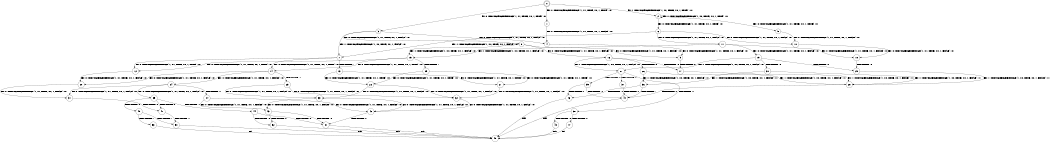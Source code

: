 digraph BCG {
size = "7, 10.5";
center = TRUE;
node [shape = circle];
0 [peripheries = 2];
0 -> 1 [label = "EX !0 !ATOMIC_EXCH_BRANCH (1, +1, TRUE, +0, 1, TRUE) !:0:"];
0 -> 2 [label = "EX !1 !ATOMIC_EXCH_BRANCH (1, +0, TRUE, +0, 1, TRUE) !:0:"];
0 -> 3 [label = "EX !0 !ATOMIC_EXCH_BRANCH (1, +1, TRUE, +0, 1, TRUE) !:0:"];
1 -> 4 [label = "EX !0 !ATOMIC_EXCH_BRANCH (1, +1, TRUE, +0, 1, FALSE) !:0:"];
2 -> 5 [label = "EX !0 !ATOMIC_EXCH_BRANCH (1, +1, TRUE, +0, 1, TRUE) !:0:"];
2 -> 6 [label = "EX !0 !ATOMIC_EXCH_BRANCH (1, +1, TRUE, +0, 1, TRUE) !:0:"];
2 -> 2 [label = "EX !1 !ATOMIC_EXCH_BRANCH (1, +0, TRUE, +0, 1, TRUE) !:0:"];
3 -> 4 [label = "EX !0 !ATOMIC_EXCH_BRANCH (1, +1, TRUE, +0, 1, FALSE) !:0:"];
3 -> 7 [label = "EX !1 !ATOMIC_EXCH_BRANCH (1, +0, TRUE, +0, 1, FALSE) !:0:"];
3 -> 8 [label = "EX !0 !ATOMIC_EXCH_BRANCH (1, +1, TRUE, +0, 1, FALSE) !:0:"];
4 -> 9 [label = "EX !0 !ATOMIC_EXCH_BRANCH (1, +1, TRUE, +0, 1, FALSE) !:0:"];
5 -> 10 [label = "EX !0 !ATOMIC_EXCH_BRANCH (1, +1, TRUE, +0, 1, FALSE) !:0:"];
6 -> 10 [label = "EX !0 !ATOMIC_EXCH_BRANCH (1, +1, TRUE, +0, 1, FALSE) !:0:"];
6 -> 7 [label = "EX !1 !ATOMIC_EXCH_BRANCH (1, +0, TRUE, +0, 1, FALSE) !:0:"];
6 -> 11 [label = "EX !0 !ATOMIC_EXCH_BRANCH (1, +1, TRUE, +0, 1, FALSE) !:0:"];
7 -> 12 [label = "EX !0 !ATOMIC_EXCH_BRANCH (1, +1, TRUE, +0, 1, TRUE) !:0:"];
7 -> 13 [label = "TERMINATE !1"];
7 -> 14 [label = "EX !0 !ATOMIC_EXCH_BRANCH (1, +1, TRUE, +0, 1, TRUE) !:0:"];
8 -> 9 [label = "EX !0 !ATOMIC_EXCH_BRANCH (1, +1, TRUE, +0, 1, FALSE) !:0:"];
8 -> 15 [label = "EX !1 !ATOMIC_EXCH_BRANCH (1, +0, TRUE, +0, 1, FALSE) !:0:"];
8 -> 16 [label = "EX !0 !ATOMIC_EXCH_BRANCH (1, +1, TRUE, +0, 1, FALSE) !:0:"];
9 -> 17 [label = "TERMINATE !0"];
10 -> 18 [label = "EX !0 !ATOMIC_EXCH_BRANCH (1, +1, TRUE, +0, 1, FALSE) !:0:"];
11 -> 18 [label = "EX !0 !ATOMIC_EXCH_BRANCH (1, +1, TRUE, +0, 1, FALSE) !:0:"];
11 -> 15 [label = "EX !1 !ATOMIC_EXCH_BRANCH (1, +0, TRUE, +0, 1, FALSE) !:0:"];
11 -> 19 [label = "EX !0 !ATOMIC_EXCH_BRANCH (1, +1, TRUE, +0, 1, FALSE) !:0:"];
12 -> 20 [label = "EX !0 !ATOMIC_EXCH_BRANCH (1, +1, TRUE, +0, 1, FALSE) !:0:"];
13 -> 21 [label = "EX !0 !ATOMIC_EXCH_BRANCH (1, +1, TRUE, +0, 1, TRUE) !:0:"];
13 -> 22 [label = "EX !0 !ATOMIC_EXCH_BRANCH (1, +1, TRUE, +0, 1, TRUE) !:0:"];
14 -> 20 [label = "EX !0 !ATOMIC_EXCH_BRANCH (1, +1, TRUE, +0, 1, FALSE) !:0:"];
14 -> 23 [label = "TERMINATE !1"];
14 -> 24 [label = "EX !0 !ATOMIC_EXCH_BRANCH (1, +1, TRUE, +0, 1, FALSE) !:0:"];
15 -> 12 [label = "EX !0 !ATOMIC_EXCH_BRANCH (1, +1, TRUE, +0, 1, TRUE) !:0:"];
15 -> 25 [label = "TERMINATE !1"];
15 -> 14 [label = "EX !0 !ATOMIC_EXCH_BRANCH (1, +1, TRUE, +0, 1, TRUE) !:0:"];
16 -> 17 [label = "TERMINATE !0"];
16 -> 26 [label = "TERMINATE !0"];
16 -> 27 [label = "EX !1 !ATOMIC_EXCH_BRANCH (1, +0, TRUE, +0, 1, FALSE) !:0:"];
17 -> 28 [label = "EX !1 !ATOMIC_EXCH_BRANCH (1, +0, TRUE, +0, 1, FALSE) !:1:"];
18 -> 29 [label = "TERMINATE !0"];
19 -> 29 [label = "TERMINATE !0"];
19 -> 30 [label = "TERMINATE !0"];
19 -> 27 [label = "EX !1 !ATOMIC_EXCH_BRANCH (1, +0, TRUE, +0, 1, FALSE) !:0:"];
20 -> 31 [label = "EX !0 !ATOMIC_EXCH_BRANCH (1, +1, TRUE, +0, 1, FALSE) !:0:"];
21 -> 32 [label = "EX !0 !ATOMIC_EXCH_BRANCH (1, +1, TRUE, +0, 1, FALSE) !:0:"];
22 -> 32 [label = "EX !0 !ATOMIC_EXCH_BRANCH (1, +1, TRUE, +0, 1, FALSE) !:0:"];
22 -> 33 [label = "EX !0 !ATOMIC_EXCH_BRANCH (1, +1, TRUE, +0, 1, FALSE) !:0:"];
23 -> 32 [label = "EX !0 !ATOMIC_EXCH_BRANCH (1, +1, TRUE, +0, 1, FALSE) !:0:"];
23 -> 33 [label = "EX !0 !ATOMIC_EXCH_BRANCH (1, +1, TRUE, +0, 1, FALSE) !:0:"];
24 -> 31 [label = "EX !0 !ATOMIC_EXCH_BRANCH (1, +1, TRUE, +0, 1, FALSE) !:0:"];
24 -> 34 [label = "TERMINATE !1"];
24 -> 35 [label = "EX !0 !ATOMIC_EXCH_BRANCH (1, +1, TRUE, +0, 1, FALSE) !:0:"];
25 -> 21 [label = "EX !0 !ATOMIC_EXCH_BRANCH (1, +1, TRUE, +0, 1, TRUE) !:0:"];
25 -> 22 [label = "EX !0 !ATOMIC_EXCH_BRANCH (1, +1, TRUE, +0, 1, TRUE) !:0:"];
26 -> 28 [label = "EX !1 !ATOMIC_EXCH_BRANCH (1, +0, TRUE, +0, 1, FALSE) !:1:"];
26 -> 36 [label = "EX !1 !ATOMIC_EXCH_BRANCH (1, +0, TRUE, +0, 1, FALSE) !:1:"];
27 -> 37 [label = "TERMINATE !0"];
27 -> 38 [label = "TERMINATE !1"];
27 -> 39 [label = "TERMINATE !0"];
28 -> 40 [label = "TERMINATE !1"];
29 -> 28 [label = "EX !1 !ATOMIC_EXCH_BRANCH (1, +0, TRUE, +0, 1, FALSE) !:1:"];
30 -> 28 [label = "EX !1 !ATOMIC_EXCH_BRANCH (1, +0, TRUE, +0, 1, FALSE) !:1:"];
30 -> 36 [label = "EX !1 !ATOMIC_EXCH_BRANCH (1, +0, TRUE, +0, 1, FALSE) !:1:"];
31 -> 41 [label = "TERMINATE !0"];
32 -> 42 [label = "EX !0 !ATOMIC_EXCH_BRANCH (1, +1, TRUE, +0, 1, FALSE) !:0:"];
33 -> 42 [label = "EX !0 !ATOMIC_EXCH_BRANCH (1, +1, TRUE, +0, 1, FALSE) !:0:"];
33 -> 43 [label = "EX !0 !ATOMIC_EXCH_BRANCH (1, +1, TRUE, +0, 1, FALSE) !:0:"];
34 -> 42 [label = "EX !0 !ATOMIC_EXCH_BRANCH (1, +1, TRUE, +0, 1, FALSE) !:0:"];
34 -> 43 [label = "EX !0 !ATOMIC_EXCH_BRANCH (1, +1, TRUE, +0, 1, FALSE) !:0:"];
35 -> 41 [label = "TERMINATE !0"];
35 -> 44 [label = "TERMINATE !1"];
35 -> 45 [label = "TERMINATE !0"];
36 -> 40 [label = "TERMINATE !1"];
36 -> 46 [label = "TERMINATE !1"];
37 -> 40 [label = "TERMINATE !1"];
38 -> 47 [label = "TERMINATE !0"];
38 -> 48 [label = "TERMINATE !0"];
39 -> 40 [label = "TERMINATE !1"];
39 -> 46 [label = "TERMINATE !1"];
40 -> 49 [label = "exit"];
41 -> 50 [label = "TERMINATE !1"];
42 -> 51 [label = "TERMINATE !0"];
43 -> 51 [label = "TERMINATE !0"];
43 -> 52 [label = "TERMINATE !0"];
44 -> 51 [label = "TERMINATE !0"];
44 -> 52 [label = "TERMINATE !0"];
45 -> 50 [label = "TERMINATE !1"];
45 -> 53 [label = "TERMINATE !1"];
46 -> 49 [label = "exit"];
47 -> 49 [label = "exit"];
48 -> 49 [label = "exit"];
50 -> 49 [label = "exit"];
51 -> 49 [label = "exit"];
52 -> 49 [label = "exit"];
53 -> 49 [label = "exit"];
}

